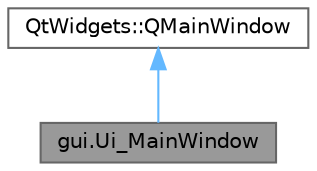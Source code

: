 digraph "gui.Ui_MainWindow"
{
 // LATEX_PDF_SIZE
  bgcolor="transparent";
  edge [fontname=Helvetica,fontsize=10,labelfontname=Helvetica,labelfontsize=10];
  node [fontname=Helvetica,fontsize=10,shape=box,height=0.2,width=0.4];
  Node1 [id="Node000001",label="gui.Ui_MainWindow",height=0.2,width=0.4,color="gray40", fillcolor="grey60", style="filled", fontcolor="black",tooltip="Klasse Ui_MainWindow."];
  Node2 -> Node1 [id="edge1_Node000001_Node000002",dir="back",color="steelblue1",style="solid",tooltip=" "];
  Node2 [id="Node000002",label="QtWidgets::QMainWindow",height=0.2,width=0.4,color="gray40", fillcolor="white", style="filled",tooltip=" "];
}
